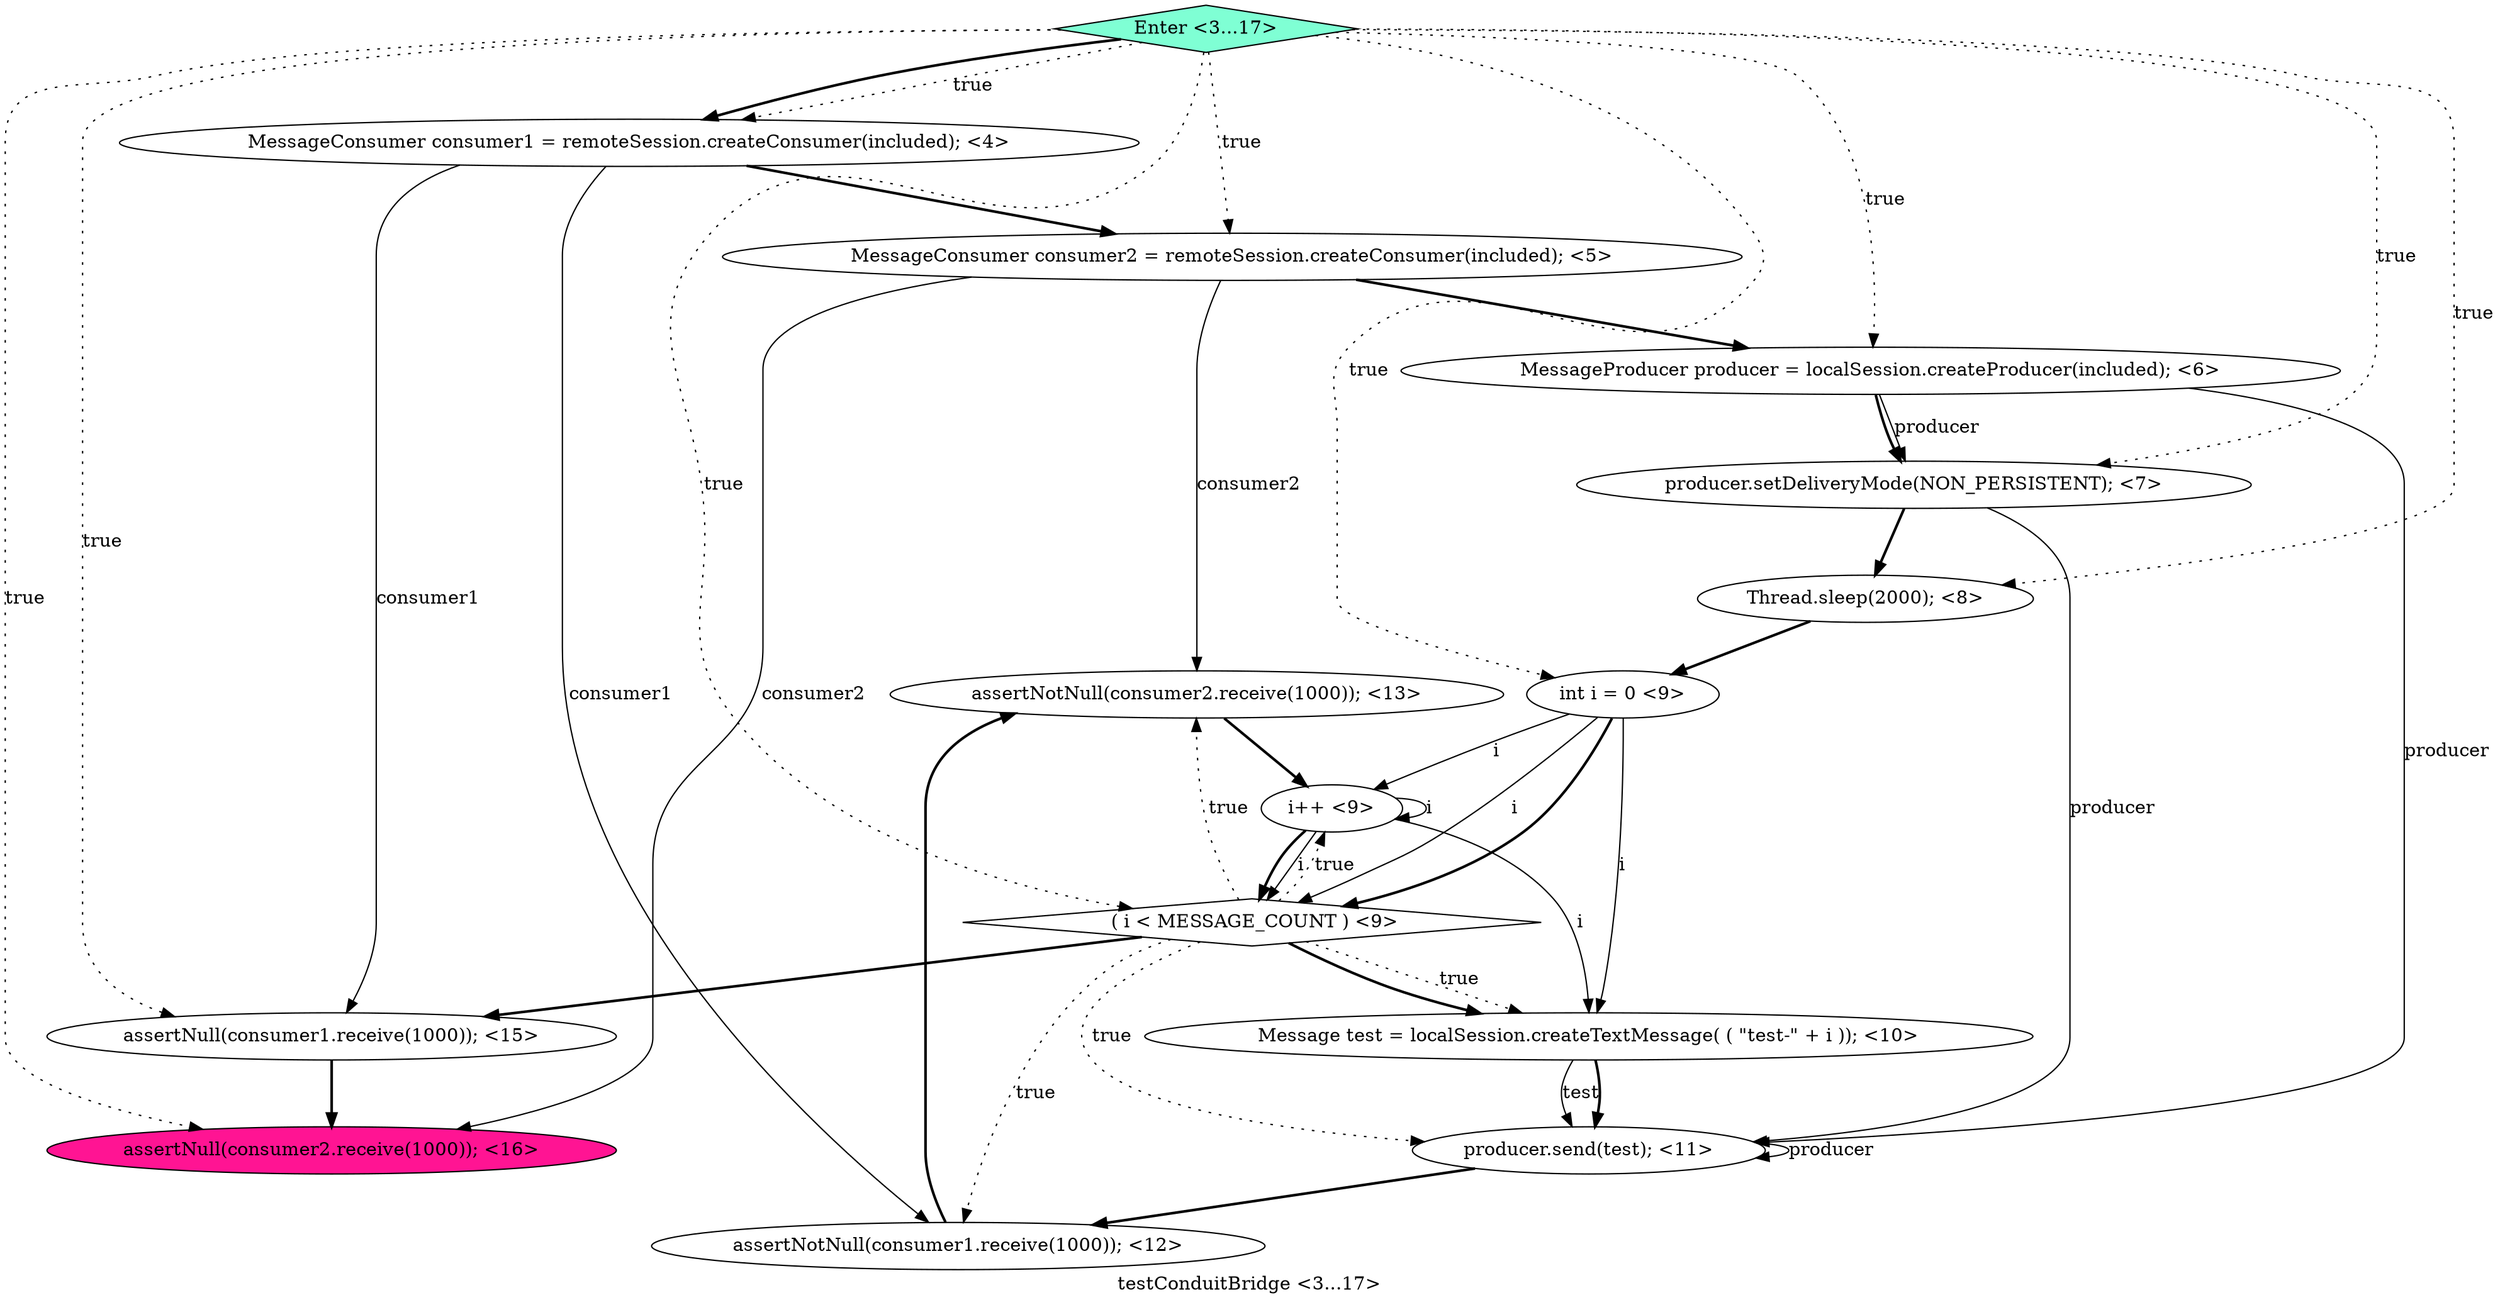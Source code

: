 digraph PDG {
label = "testConduitBridge <3...17>";
0.1 [style = filled, label = "MessageConsumer consumer2 = remoteSession.createConsumer(included); <5>", fillcolor = white, shape = ellipse];
0.6 [style = filled, label = " ( i < MESSAGE_COUNT ) <9>", fillcolor = white, shape = diamond];
0.8 [style = filled, label = "Message test = localSession.createTextMessage( ( \"test-\" + i )); <10>", fillcolor = white, shape = ellipse];
0.3 [style = filled, label = "producer.setDeliveryMode(NON_PERSISTENT); <7>", fillcolor = white, shape = ellipse];
0.10 [style = filled, label = "assertNotNull(consumer1.receive(1000)); <12>", fillcolor = white, shape = ellipse];
0.4 [style = filled, label = "Thread.sleep(2000); <8>", fillcolor = white, shape = ellipse];
0.12 [style = filled, label = "assertNull(consumer1.receive(1000)); <15>", fillcolor = white, shape = ellipse];
0.5 [style = filled, label = "int i = 0 <9>", fillcolor = white, shape = ellipse];
0.13 [style = filled, label = "assertNull(consumer2.receive(1000)); <16>", fillcolor = deeppink, shape = ellipse];
0.9 [style = filled, label = "producer.send(test); <11>", fillcolor = white, shape = ellipse];
0.0 [style = filled, label = "MessageConsumer consumer1 = remoteSession.createConsumer(included); <4>", fillcolor = white, shape = ellipse];
0.14 [style = filled, label = "Enter <3...17>", fillcolor = aquamarine, shape = diamond];
0.11 [style = filled, label = "assertNotNull(consumer2.receive(1000)); <13>", fillcolor = white, shape = ellipse];
0.2 [style = filled, label = "MessageProducer producer = localSession.createProducer(included); <6>", fillcolor = white, shape = ellipse];
0.7 [style = filled, label = "i++ <9>", fillcolor = white, shape = ellipse];
0.0 -> 0.1 [style = bold, label=""];
0.0 -> 0.10 [style = solid, label="consumer1"];
0.0 -> 0.12 [style = solid, label="consumer1"];
0.1 -> 0.2 [style = bold, label=""];
0.1 -> 0.11 [style = solid, label="consumer2"];
0.1 -> 0.13 [style = solid, label="consumer2"];
0.2 -> 0.3 [style = solid, label="producer"];
0.2 -> 0.3 [style = bold, label=""];
0.2 -> 0.9 [style = solid, label="producer"];
0.3 -> 0.4 [style = bold, label=""];
0.3 -> 0.9 [style = solid, label="producer"];
0.4 -> 0.5 [style = bold, label=""];
0.5 -> 0.6 [style = solid, label="i"];
0.5 -> 0.6 [style = bold, label=""];
0.5 -> 0.7 [style = solid, label="i"];
0.5 -> 0.8 [style = solid, label="i"];
0.6 -> 0.7 [style = dotted, label="true"];
0.6 -> 0.8 [style = dotted, label="true"];
0.6 -> 0.8 [style = bold, label=""];
0.6 -> 0.9 [style = dotted, label="true"];
0.6 -> 0.10 [style = dotted, label="true"];
0.6 -> 0.11 [style = dotted, label="true"];
0.6 -> 0.12 [style = bold, label=""];
0.7 -> 0.6 [style = solid, label="i"];
0.7 -> 0.6 [style = bold, label=""];
0.7 -> 0.7 [style = solid, label="i"];
0.7 -> 0.8 [style = solid, label="i"];
0.8 -> 0.9 [style = solid, label="test"];
0.8 -> 0.9 [style = bold, label=""];
0.9 -> 0.9 [style = solid, label="producer"];
0.9 -> 0.10 [style = bold, label=""];
0.10 -> 0.11 [style = bold, label=""];
0.11 -> 0.7 [style = bold, label=""];
0.12 -> 0.13 [style = bold, label=""];
0.14 -> 0.0 [style = dotted, label="true"];
0.14 -> 0.0 [style = bold, label=""];
0.14 -> 0.1 [style = dotted, label="true"];
0.14 -> 0.2 [style = dotted, label="true"];
0.14 -> 0.3 [style = dotted, label="true"];
0.14 -> 0.4 [style = dotted, label="true"];
0.14 -> 0.5 [style = dotted, label="true"];
0.14 -> 0.6 [style = dotted, label="true"];
0.14 -> 0.12 [style = dotted, label="true"];
0.14 -> 0.13 [style = dotted, label="true"];
}
